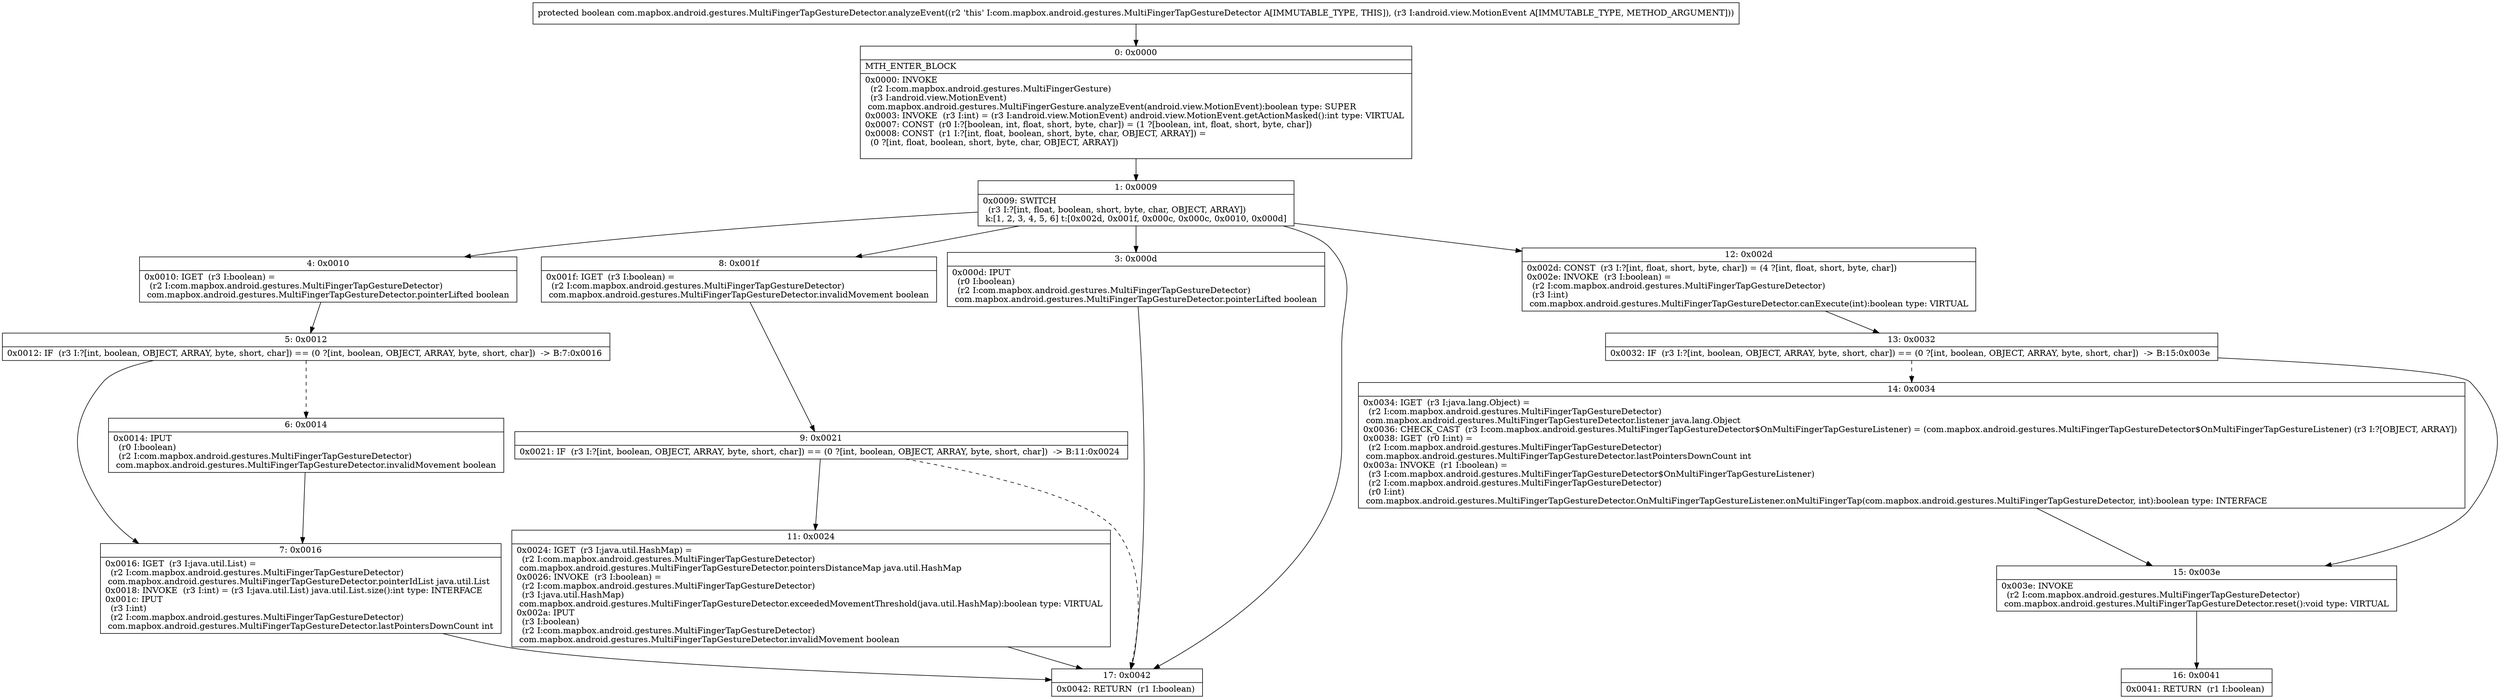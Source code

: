 digraph "CFG forcom.mapbox.android.gestures.MultiFingerTapGestureDetector.analyzeEvent(Landroid\/view\/MotionEvent;)Z" {
Node_0 [shape=record,label="{0\:\ 0x0000|MTH_ENTER_BLOCK\l|0x0000: INVOKE  \l  (r2 I:com.mapbox.android.gestures.MultiFingerGesture)\l  (r3 I:android.view.MotionEvent)\l com.mapbox.android.gestures.MultiFingerGesture.analyzeEvent(android.view.MotionEvent):boolean type: SUPER \l0x0003: INVOKE  (r3 I:int) = (r3 I:android.view.MotionEvent) android.view.MotionEvent.getActionMasked():int type: VIRTUAL \l0x0007: CONST  (r0 I:?[boolean, int, float, short, byte, char]) = (1 ?[boolean, int, float, short, byte, char]) \l0x0008: CONST  (r1 I:?[int, float, boolean, short, byte, char, OBJECT, ARRAY]) = \l  (0 ?[int, float, boolean, short, byte, char, OBJECT, ARRAY])\l \l}"];
Node_1 [shape=record,label="{1\:\ 0x0009|0x0009: SWITCH  \l  (r3 I:?[int, float, boolean, short, byte, char, OBJECT, ARRAY])\l k:[1, 2, 3, 4, 5, 6] t:[0x002d, 0x001f, 0x000c, 0x000c, 0x0010, 0x000d] \l}"];
Node_3 [shape=record,label="{3\:\ 0x000d|0x000d: IPUT  \l  (r0 I:boolean)\l  (r2 I:com.mapbox.android.gestures.MultiFingerTapGestureDetector)\l com.mapbox.android.gestures.MultiFingerTapGestureDetector.pointerLifted boolean \l}"];
Node_4 [shape=record,label="{4\:\ 0x0010|0x0010: IGET  (r3 I:boolean) = \l  (r2 I:com.mapbox.android.gestures.MultiFingerTapGestureDetector)\l com.mapbox.android.gestures.MultiFingerTapGestureDetector.pointerLifted boolean \l}"];
Node_5 [shape=record,label="{5\:\ 0x0012|0x0012: IF  (r3 I:?[int, boolean, OBJECT, ARRAY, byte, short, char]) == (0 ?[int, boolean, OBJECT, ARRAY, byte, short, char])  \-\> B:7:0x0016 \l}"];
Node_6 [shape=record,label="{6\:\ 0x0014|0x0014: IPUT  \l  (r0 I:boolean)\l  (r2 I:com.mapbox.android.gestures.MultiFingerTapGestureDetector)\l com.mapbox.android.gestures.MultiFingerTapGestureDetector.invalidMovement boolean \l}"];
Node_7 [shape=record,label="{7\:\ 0x0016|0x0016: IGET  (r3 I:java.util.List) = \l  (r2 I:com.mapbox.android.gestures.MultiFingerTapGestureDetector)\l com.mapbox.android.gestures.MultiFingerTapGestureDetector.pointerIdList java.util.List \l0x0018: INVOKE  (r3 I:int) = (r3 I:java.util.List) java.util.List.size():int type: INTERFACE \l0x001c: IPUT  \l  (r3 I:int)\l  (r2 I:com.mapbox.android.gestures.MultiFingerTapGestureDetector)\l com.mapbox.android.gestures.MultiFingerTapGestureDetector.lastPointersDownCount int \l}"];
Node_8 [shape=record,label="{8\:\ 0x001f|0x001f: IGET  (r3 I:boolean) = \l  (r2 I:com.mapbox.android.gestures.MultiFingerTapGestureDetector)\l com.mapbox.android.gestures.MultiFingerTapGestureDetector.invalidMovement boolean \l}"];
Node_9 [shape=record,label="{9\:\ 0x0021|0x0021: IF  (r3 I:?[int, boolean, OBJECT, ARRAY, byte, short, char]) == (0 ?[int, boolean, OBJECT, ARRAY, byte, short, char])  \-\> B:11:0x0024 \l}"];
Node_11 [shape=record,label="{11\:\ 0x0024|0x0024: IGET  (r3 I:java.util.HashMap) = \l  (r2 I:com.mapbox.android.gestures.MultiFingerTapGestureDetector)\l com.mapbox.android.gestures.MultiFingerTapGestureDetector.pointersDistanceMap java.util.HashMap \l0x0026: INVOKE  (r3 I:boolean) = \l  (r2 I:com.mapbox.android.gestures.MultiFingerTapGestureDetector)\l  (r3 I:java.util.HashMap)\l com.mapbox.android.gestures.MultiFingerTapGestureDetector.exceededMovementThreshold(java.util.HashMap):boolean type: VIRTUAL \l0x002a: IPUT  \l  (r3 I:boolean)\l  (r2 I:com.mapbox.android.gestures.MultiFingerTapGestureDetector)\l com.mapbox.android.gestures.MultiFingerTapGestureDetector.invalidMovement boolean \l}"];
Node_12 [shape=record,label="{12\:\ 0x002d|0x002d: CONST  (r3 I:?[int, float, short, byte, char]) = (4 ?[int, float, short, byte, char]) \l0x002e: INVOKE  (r3 I:boolean) = \l  (r2 I:com.mapbox.android.gestures.MultiFingerTapGestureDetector)\l  (r3 I:int)\l com.mapbox.android.gestures.MultiFingerTapGestureDetector.canExecute(int):boolean type: VIRTUAL \l}"];
Node_13 [shape=record,label="{13\:\ 0x0032|0x0032: IF  (r3 I:?[int, boolean, OBJECT, ARRAY, byte, short, char]) == (0 ?[int, boolean, OBJECT, ARRAY, byte, short, char])  \-\> B:15:0x003e \l}"];
Node_14 [shape=record,label="{14\:\ 0x0034|0x0034: IGET  (r3 I:java.lang.Object) = \l  (r2 I:com.mapbox.android.gestures.MultiFingerTapGestureDetector)\l com.mapbox.android.gestures.MultiFingerTapGestureDetector.listener java.lang.Object \l0x0036: CHECK_CAST  (r3 I:com.mapbox.android.gestures.MultiFingerTapGestureDetector$OnMultiFingerTapGestureListener) = (com.mapbox.android.gestures.MultiFingerTapGestureDetector$OnMultiFingerTapGestureListener) (r3 I:?[OBJECT, ARRAY]) \l0x0038: IGET  (r0 I:int) = \l  (r2 I:com.mapbox.android.gestures.MultiFingerTapGestureDetector)\l com.mapbox.android.gestures.MultiFingerTapGestureDetector.lastPointersDownCount int \l0x003a: INVOKE  (r1 I:boolean) = \l  (r3 I:com.mapbox.android.gestures.MultiFingerTapGestureDetector$OnMultiFingerTapGestureListener)\l  (r2 I:com.mapbox.android.gestures.MultiFingerTapGestureDetector)\l  (r0 I:int)\l com.mapbox.android.gestures.MultiFingerTapGestureDetector.OnMultiFingerTapGestureListener.onMultiFingerTap(com.mapbox.android.gestures.MultiFingerTapGestureDetector, int):boolean type: INTERFACE \l}"];
Node_15 [shape=record,label="{15\:\ 0x003e|0x003e: INVOKE  \l  (r2 I:com.mapbox.android.gestures.MultiFingerTapGestureDetector)\l com.mapbox.android.gestures.MultiFingerTapGestureDetector.reset():void type: VIRTUAL \l}"];
Node_16 [shape=record,label="{16\:\ 0x0041|0x0041: RETURN  (r1 I:boolean) \l}"];
Node_17 [shape=record,label="{17\:\ 0x0042|0x0042: RETURN  (r1 I:boolean) \l}"];
MethodNode[shape=record,label="{protected boolean com.mapbox.android.gestures.MultiFingerTapGestureDetector.analyzeEvent((r2 'this' I:com.mapbox.android.gestures.MultiFingerTapGestureDetector A[IMMUTABLE_TYPE, THIS]), (r3 I:android.view.MotionEvent A[IMMUTABLE_TYPE, METHOD_ARGUMENT])) }"];
MethodNode -> Node_0;
Node_0 -> Node_1;
Node_1 -> Node_3;
Node_1 -> Node_4;
Node_1 -> Node_8;
Node_1 -> Node_12;
Node_1 -> Node_17;
Node_3 -> Node_17;
Node_4 -> Node_5;
Node_5 -> Node_6[style=dashed];
Node_5 -> Node_7;
Node_6 -> Node_7;
Node_7 -> Node_17;
Node_8 -> Node_9;
Node_9 -> Node_11;
Node_9 -> Node_17[style=dashed];
Node_11 -> Node_17;
Node_12 -> Node_13;
Node_13 -> Node_14[style=dashed];
Node_13 -> Node_15;
Node_14 -> Node_15;
Node_15 -> Node_16;
}

